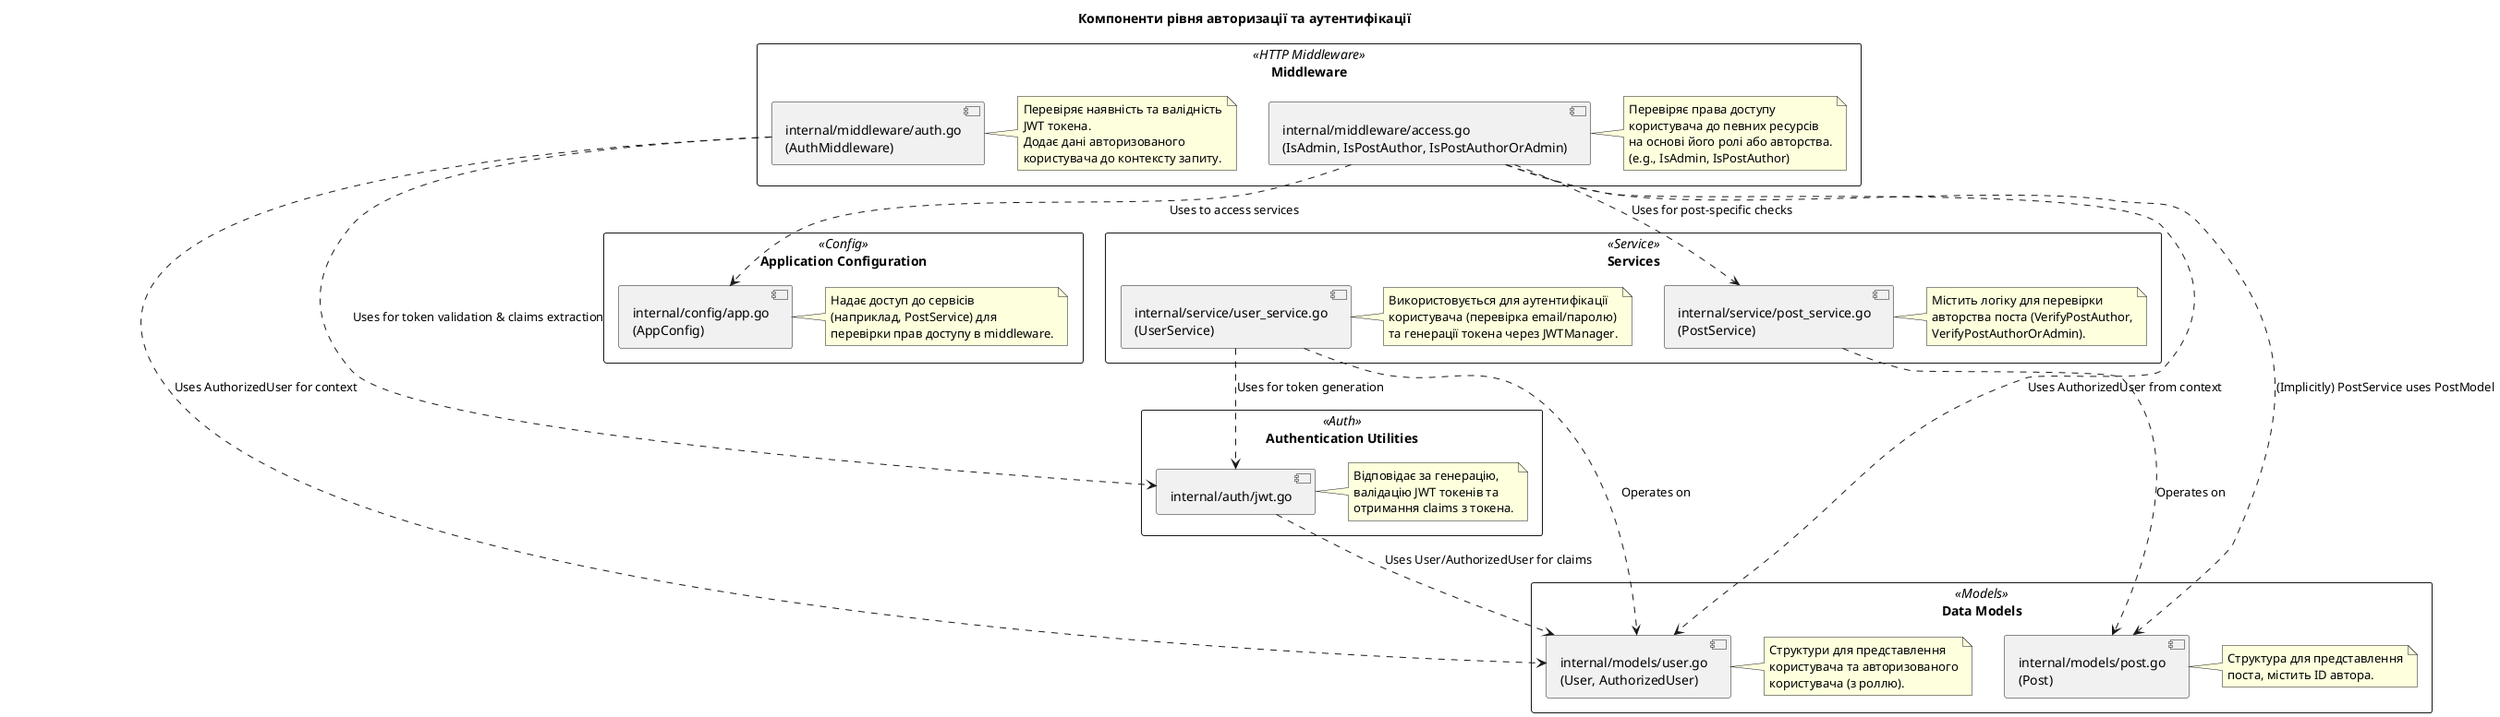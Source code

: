 @startuml
title Компоненти рівня авторизації та аутентифікації

skinparam packageStyle rect
skinparam componentStyle uml2

package "Middleware" <<HTTP Middleware>> {
  component "internal/middleware/auth.go\n(AuthMiddleware)" as AuthMiddleware
  component "internal/middleware/access.go\n(IsAdmin, IsPostAuthor, IsPostAuthorOrAdmin)" as AccessMiddleware

  note right of AuthMiddleware
    Перевіряє наявність та валідність
    JWT токена.
    Додає дані авторизованого
    користувача до контексту запиту.
  end note

  note right of AccessMiddleware
    Перевіряє права доступу
    користувача до певних ресурсів
    на основі його ролі або авторства.
    (e.g., IsAdmin, IsPostAuthor)
  end note
}

package "Authentication Utilities" <<Auth>> {
  component "internal/auth/jwt.go" as JWTManager
  note right of JWTManager
    Відповідає за генерацію,
    валідацію JWT токенів та
    отримання claims з токена.
  end note
}

package "Application Configuration" <<Config>> {
  component "internal/config/app.go\n(AppConfig)" as AppConfig
  note right of AppConfig
    Надає доступ до сервісів
    (наприклад, PostService) для
    перевірки прав доступу в middleware.
  end note
}

package "Services" <<Service>> {
  component "internal/service/post_service.go\n(PostService)" as PostService
  note right of PostService
    Містить логіку для перевірки
    авторства поста (VerifyPostAuthor,
    VerifyPostAuthorOrAdmin).
  end note
   component "internal/service/user_service.go\n(UserService)" as UserService
    note right of UserService
    Використовується для аутентифікації
    користувача (перевірка email/паролю)
    та генерації токена через JWTManager.
    end note
}

package "Data Models" <<Models>> {
  component "internal/models/user.go\n(User, AuthorizedUser)" as UserModels
  component "internal/models/post.go\n(Post)" as PostModel

  note right of UserModels
    Структури для представлення
    користувача та авторизованого
    користувача (з роллю).
  end note
  note right of PostModel
    Структура для представлення
    поста, містить ID автора.
  end note
}

' Relationships
AuthMiddleware ..> JWTManager : Uses for token validation & claims extraction
AuthMiddleware ..> UserModels : Uses AuthorizedUser for context

AccessMiddleware ..> UserModels : Uses AuthorizedUser from context
AccessMiddleware ..> AppConfig : Uses to access services
AccessMiddleware ..> PostService : Uses for post-specific checks
AccessMiddleware ..> PostModel : (Implicitly) PostService uses PostModel

JWTManager ..> UserModels : Uses User/AuthorizedUser for claims

PostService ..> PostModel : Operates on

UserService ..> JWTManager : Uses for token generation
UserService ..> UserModels : Operates on

' Implied: Routes use Middleware
' [internal/routes/*_routes.go] --> AuthMiddleware
' [internal/routes/*_routes.go] --> AccessMiddleware

@enduml